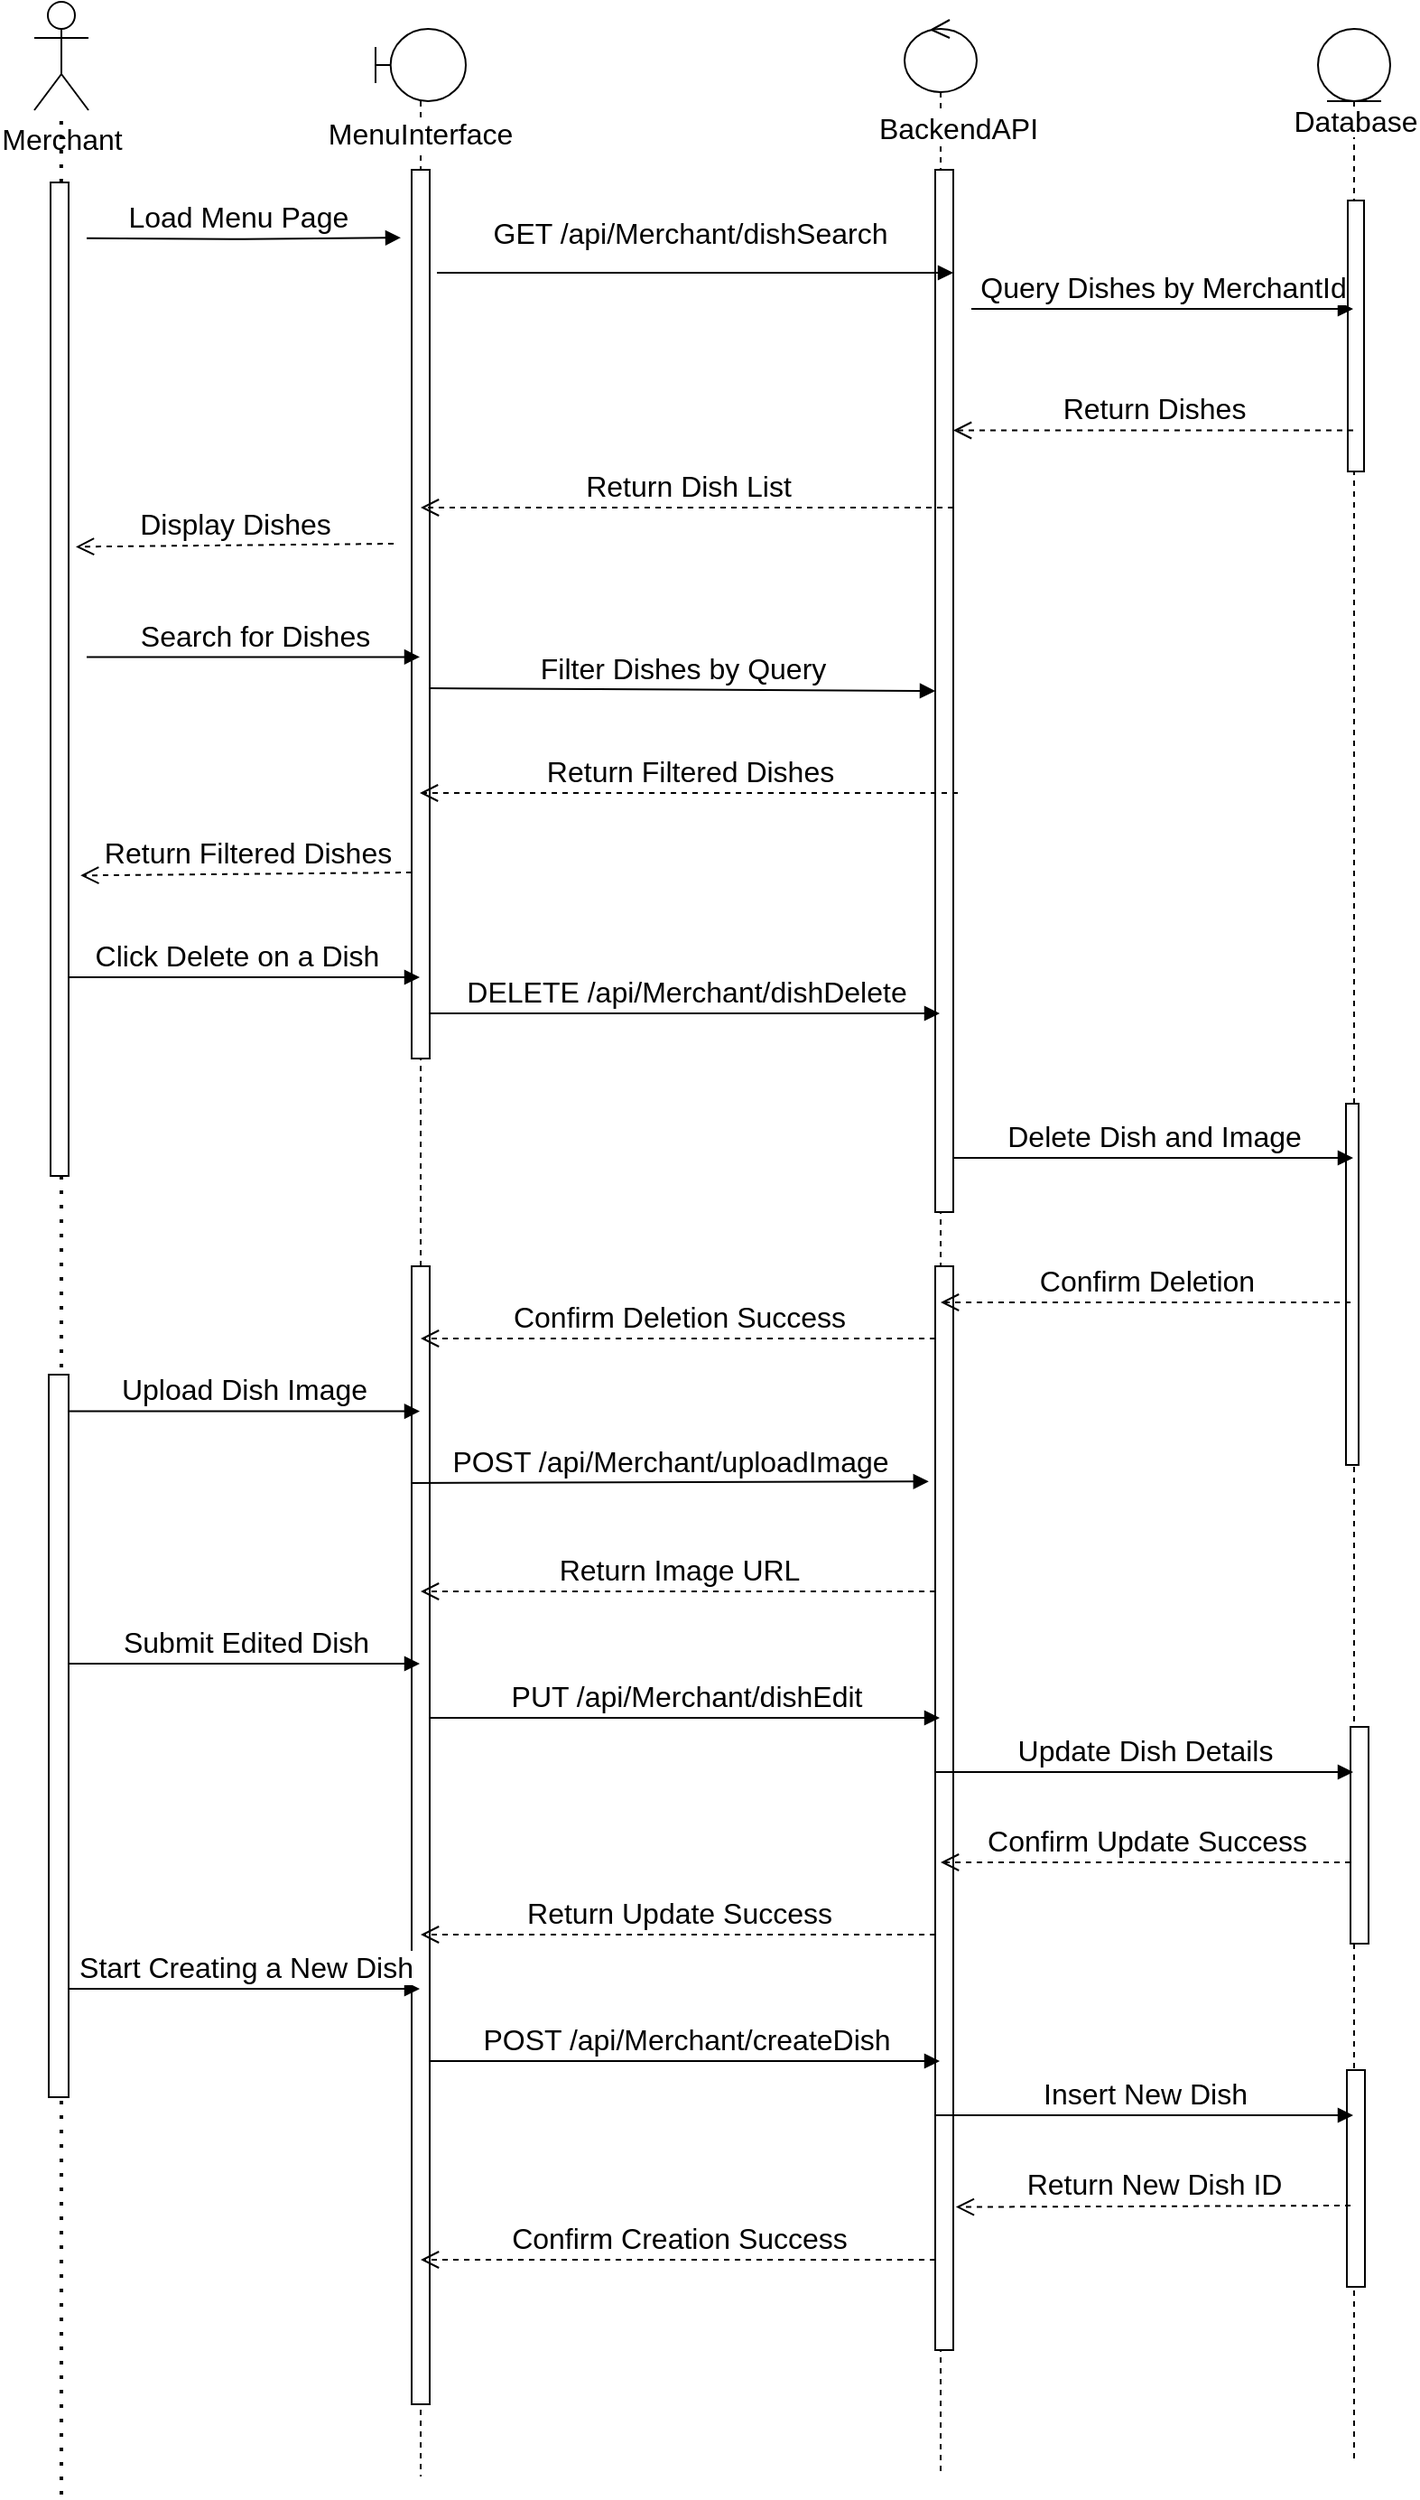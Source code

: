 <mxfile version="24.7.17">
  <diagram name="Page-1" id="13e1069c-82ec-6db2-03f1-153e76fe0fe0">
    <mxGraphModel dx="1276" dy="606" grid="1" gridSize="10" guides="1" tooltips="1" connect="1" arrows="1" fold="1" page="1" pageScale="1" pageWidth="1100" pageHeight="850" background="none" math="0" shadow="0">
      <root>
        <mxCell id="0" />
        <mxCell id="1" parent="0" />
        <mxCell id="6pZB10yQk9abNV-G5xyR-55" value="&lt;span style=&quot;font-family: &amp;quot;trebuchet ms&amp;quot;, verdana, arial, sans-serif; font-size: 16px; text-align: start; background-color: rgb(255, 255, 255);&quot;&gt;Merchant&lt;/span&gt;" style="shape=umlActor;verticalLabelPosition=bottom;verticalAlign=top;html=1;" vertex="1" parent="1">
          <mxGeometry x="181" y="130" width="30" height="60" as="geometry" />
        </mxCell>
        <mxCell id="6pZB10yQk9abNV-G5xyR-56" value="" style="endArrow=none;dashed=1;html=1;dashPattern=1 3;strokeWidth=2;rounded=0;" edge="1" parent="1" source="6pZB10yQk9abNV-G5xyR-111" target="6pZB10yQk9abNV-G5xyR-55">
          <mxGeometry width="50" height="50" relative="1" as="geometry">
            <mxPoint x="196" y="1510" as="sourcePoint" />
            <mxPoint x="601" y="620" as="targetPoint" />
          </mxGeometry>
        </mxCell>
        <mxCell id="6pZB10yQk9abNV-G5xyR-57" value="" style="shape=umlLifeline;perimeter=lifelinePerimeter;whiteSpace=wrap;html=1;container=1;dropTarget=0;collapsible=0;recursiveResize=0;outlineConnect=0;portConstraint=eastwest;newEdgeStyle={&quot;curved&quot;:0,&quot;rounded&quot;:0};participant=umlBoundary;" vertex="1" parent="1">
          <mxGeometry x="370" y="145" width="50" height="1355" as="geometry" />
        </mxCell>
        <mxCell id="6pZB10yQk9abNV-G5xyR-112" value="" style="html=1;points=[[0,0,0,0,5],[0,1,0,0,-5],[1,0,0,0,5],[1,1,0,0,-5]];perimeter=orthogonalPerimeter;outlineConnect=0;targetShapes=umlLifeline;portConstraint=eastwest;newEdgeStyle={&quot;curved&quot;:0,&quot;rounded&quot;:0};" vertex="1" parent="6pZB10yQk9abNV-G5xyR-57">
          <mxGeometry x="20" y="78" width="10" height="492" as="geometry" />
        </mxCell>
        <mxCell id="6pZB10yQk9abNV-G5xyR-58" value="" style="shape=umlLifeline;perimeter=lifelinePerimeter;whiteSpace=wrap;html=1;container=1;dropTarget=0;collapsible=0;recursiveResize=0;outlineConnect=0;portConstraint=eastwest;newEdgeStyle={&quot;curved&quot;:0,&quot;rounded&quot;:0};participant=umlControl;" vertex="1" parent="1">
          <mxGeometry x="663" y="140" width="40" height="1360" as="geometry" />
        </mxCell>
        <mxCell id="6pZB10yQk9abNV-G5xyR-59" value="" style="shape=umlLifeline;perimeter=lifelinePerimeter;whiteSpace=wrap;html=1;container=1;dropTarget=0;collapsible=0;recursiveResize=0;outlineConnect=0;portConstraint=eastwest;newEdgeStyle={&quot;curved&quot;:0,&quot;rounded&quot;:0};participant=umlEntity;" vertex="1" parent="1">
          <mxGeometry x="892" y="145" width="40" height="1345" as="geometry" />
        </mxCell>
        <mxCell id="6pZB10yQk9abNV-G5xyR-107" value="" style="html=1;points=[[0,0,0,0,5],[0,1,0,0,-5],[1,0,0,0,5],[1,1,0,0,-5]];perimeter=orthogonalPerimeter;outlineConnect=0;targetShapes=umlLifeline;portConstraint=eastwest;newEdgeStyle={&quot;curved&quot;:0,&quot;rounded&quot;:0};" vertex="1" parent="6pZB10yQk9abNV-G5xyR-59">
          <mxGeometry x="16" y="1130" width="10" height="120" as="geometry" />
        </mxCell>
        <mxCell id="6pZB10yQk9abNV-G5xyR-60" value="&lt;span style=&quot;font-family: &amp;quot;trebuchet ms&amp;quot;, verdana, arial, sans-serif; font-size: 16px; text-align: start; text-wrap: nowrap; background-color: rgb(255, 255, 255);&quot;&gt;MenuInterface&lt;/span&gt;" style="text;html=1;align=center;verticalAlign=middle;whiteSpace=wrap;rounded=0;" vertex="1" parent="1">
          <mxGeometry x="365" y="188" width="60" height="30" as="geometry" />
        </mxCell>
        <mxCell id="6pZB10yQk9abNV-G5xyR-62" value="&#xa;&lt;span style=&quot;color: rgb(0, 0, 0); font-family: &amp;quot;trebuchet ms&amp;quot;, verdana, arial, sans-serif; font-size: 16px; font-style: normal; font-variant-ligatures: normal; font-variant-caps: normal; font-weight: 400; letter-spacing: normal; orphans: 2; text-align: start; text-indent: 0px; text-transform: none; widows: 2; word-spacing: 0px; -webkit-text-stroke-width: 0px; white-space: nowrap; background-color: rgb(255, 255, 255); text-decoration-thickness: initial; text-decoration-style: initial; text-decoration-color: initial; display: inline !important; float: none;&quot;&gt;BackendAPI&lt;/span&gt;&#xa;&#xa;" style="text;html=1;align=center;verticalAlign=middle;whiteSpace=wrap;rounded=0;" vertex="1" parent="1">
          <mxGeometry x="663" y="192" width="60" height="30" as="geometry" />
        </mxCell>
        <mxCell id="6pZB10yQk9abNV-G5xyR-63" value="&lt;span style=&quot;font-family: &amp;quot;trebuchet ms&amp;quot;, verdana, arial, sans-serif; font-size: 16px; text-align: start; text-wrap: nowrap; background-color: rgb(255, 255, 255);&quot;&gt;Database&lt;/span&gt;" style="text;html=1;align=center;verticalAlign=middle;whiteSpace=wrap;rounded=0;" vertex="1" parent="1">
          <mxGeometry x="883" y="181" width="60" height="30" as="geometry" />
        </mxCell>
        <mxCell id="6pZB10yQk9abNV-G5xyR-69" value="" style="endArrow=block;endFill=1;html=1;edgeStyle=orthogonalEdgeStyle;align=left;verticalAlign=top;rounded=0;entryX=0;entryY=0.077;entryDx=0;entryDy=0;entryPerimeter=0;exitX=1.2;exitY=0.056;exitDx=0;exitDy=0;exitPerimeter=0;" edge="1" parent="1">
          <mxGeometry x="-1" relative="1" as="geometry">
            <mxPoint x="210" y="260.872" as="sourcePoint" />
            <mxPoint x="384" y="260.584" as="targetPoint" />
          </mxGeometry>
        </mxCell>
        <mxCell id="6pZB10yQk9abNV-G5xyR-70" value="&amp;nbsp; &amp;nbsp; &lt;span style=&quot;font-family: &amp;quot;trebuchet ms&amp;quot;, verdana, arial, sans-serif; font-size: 16px;&quot;&gt;Load Menu Page&lt;/span&gt;" style="edgeLabel;resizable=0;html=1;align=left;verticalAlign=bottom;" connectable="0" vertex="1" parent="6pZB10yQk9abNV-G5xyR-69">
          <mxGeometry x="-1" relative="1" as="geometry">
            <mxPoint x="9" as="offset" />
          </mxGeometry>
        </mxCell>
        <mxCell id="6pZB10yQk9abNV-G5xyR-72" value="" style="rounded=0;whiteSpace=wrap;html=1;" vertex="1" parent="1">
          <mxGeometry x="680" y="223" width="10" height="577" as="geometry" />
        </mxCell>
        <mxCell id="6pZB10yQk9abNV-G5xyR-73" value="&lt;span style=&quot;font-family: &amp;quot;trebuchet ms&amp;quot;, verdana, arial, sans-serif; font-size: 16px; text-align: start;&quot;&gt;GET /api/Merchant/dishSearch&lt;/span&gt;" style="html=1;verticalAlign=bottom;endArrow=block;curved=0;rounded=0;" edge="1" parent="1">
          <mxGeometry x="-0.018" y="10" width="80" relative="1" as="geometry">
            <mxPoint x="404" y="280.003" as="sourcePoint" />
            <mxPoint x="690" y="280" as="targetPoint" />
            <mxPoint as="offset" />
          </mxGeometry>
        </mxCell>
        <mxCell id="6pZB10yQk9abNV-G5xyR-75" value="" style="rounded=0;whiteSpace=wrap;html=1;" vertex="1" parent="1">
          <mxGeometry x="908.5" y="240" width="9" height="150" as="geometry" />
        </mxCell>
        <mxCell id="6pZB10yQk9abNV-G5xyR-76" value="&lt;span style=&quot;font-family: &amp;quot;trebuchet ms&amp;quot;, verdana, arial, sans-serif; font-size: 16px; text-align: start;&quot;&gt;Query Dishes by MerchantId&lt;/span&gt;" style="html=1;verticalAlign=bottom;endArrow=block;curved=0;rounded=0;" edge="1" parent="1" target="6pZB10yQk9abNV-G5xyR-59">
          <mxGeometry width="80" relative="1" as="geometry">
            <mxPoint x="700" y="300" as="sourcePoint" />
            <mxPoint x="780" y="300" as="targetPoint" />
          </mxGeometry>
        </mxCell>
        <mxCell id="6pZB10yQk9abNV-G5xyR-78" value="&lt;span style=&quot;font-family: &amp;quot;trebuchet ms&amp;quot;, verdana, arial, sans-serif; font-size: 16px; text-align: start;&quot;&gt;Return Dishes&lt;/span&gt;" style="html=1;verticalAlign=bottom;endArrow=open;dashed=1;endSize=8;curved=0;rounded=0;entryX=1;entryY=0.25;entryDx=0;entryDy=0;" edge="1" parent="1" source="6pZB10yQk9abNV-G5xyR-59" target="6pZB10yQk9abNV-G5xyR-72">
          <mxGeometry relative="1" as="geometry">
            <mxPoint x="650" y="370" as="sourcePoint" />
            <mxPoint x="720" y="370" as="targetPoint" />
          </mxGeometry>
        </mxCell>
        <mxCell id="6pZB10yQk9abNV-G5xyR-79" value="&lt;span style=&quot;font-family: &amp;quot;trebuchet ms&amp;quot;, verdana, arial, sans-serif; font-size: 16px; text-align: start;&quot;&gt;Return Dish List&lt;/span&gt;" style="html=1;verticalAlign=bottom;endArrow=open;dashed=1;endSize=8;curved=0;rounded=0;" edge="1" parent="1" target="6pZB10yQk9abNV-G5xyR-57">
          <mxGeometry relative="1" as="geometry">
            <mxPoint x="690" y="410" as="sourcePoint" />
            <mxPoint x="610" y="410" as="targetPoint" />
          </mxGeometry>
        </mxCell>
        <mxCell id="6pZB10yQk9abNV-G5xyR-80" value="&lt;span style=&quot;font-family: &amp;quot;trebuchet ms&amp;quot;, verdana, arial, sans-serif; font-size: 16px; text-align: start;&quot;&gt;Display Dishes&lt;/span&gt;" style="html=1;verticalAlign=bottom;endArrow=open;dashed=1;endSize=8;curved=0;rounded=0;entryX=0.9;entryY=0.347;entryDx=0;entryDy=0;entryPerimeter=0;" edge="1" parent="1">
          <mxGeometry relative="1" as="geometry">
            <mxPoint x="380" y="430" as="sourcePoint" />
            <mxPoint x="204" y="431.689" as="targetPoint" />
          </mxGeometry>
        </mxCell>
        <mxCell id="6pZB10yQk9abNV-G5xyR-81" value="&lt;span style=&quot;font-family: &amp;quot;trebuchet ms&amp;quot;, verdana, arial, sans-serif; font-size: 16px; text-align: start;&quot;&gt;Search for Dishes&lt;/span&gt;" style="html=1;verticalAlign=bottom;endArrow=block;curved=0;rounded=0;exitX=1.2;exitY=0.451;exitDx=0;exitDy=0;exitPerimeter=0;" edge="1" parent="1" target="6pZB10yQk9abNV-G5xyR-57">
          <mxGeometry width="80" relative="1" as="geometry">
            <mxPoint x="210" y="492.737" as="sourcePoint" />
            <mxPoint x="320" y="490" as="targetPoint" />
          </mxGeometry>
        </mxCell>
        <mxCell id="6pZB10yQk9abNV-G5xyR-82" value="&lt;span style=&quot;font-family: &amp;quot;trebuchet ms&amp;quot;, verdana, arial, sans-serif; font-size: 16px; text-align: start;&quot;&gt;Filter Dishes by Query&lt;/span&gt;" style="html=1;verticalAlign=bottom;endArrow=block;curved=0;rounded=0;entryX=0;entryY=0.5;entryDx=0;entryDy=0;" edge="1" parent="1" target="6pZB10yQk9abNV-G5xyR-72">
          <mxGeometry width="80" relative="1" as="geometry">
            <mxPoint x="400" y="510" as="sourcePoint" />
            <mxPoint x="480" y="510" as="targetPoint" />
          </mxGeometry>
        </mxCell>
        <mxCell id="6pZB10yQk9abNV-G5xyR-83" value="&lt;span style=&quot;font-family: &amp;quot;trebuchet ms&amp;quot;, verdana, arial, sans-serif; font-size: 16px; text-align: start;&quot;&gt;Return Filtered Dishes&lt;/span&gt;" style="html=1;verticalAlign=bottom;endArrow=open;dashed=1;endSize=8;curved=0;rounded=0;" edge="1" parent="1">
          <mxGeometry relative="1" as="geometry">
            <mxPoint x="692.5" y="568" as="sourcePoint" />
            <mxPoint x="394.5" y="568" as="targetPoint" />
          </mxGeometry>
        </mxCell>
        <mxCell id="6pZB10yQk9abNV-G5xyR-84" value="&lt;span style=&quot;font-family: &amp;quot;trebuchet ms&amp;quot;, verdana, arial, sans-serif; font-size: 16px; text-align: start;&quot;&gt;Return Filtered Dishes&lt;/span&gt;" style="html=1;verticalAlign=bottom;endArrow=open;dashed=1;endSize=8;curved=0;rounded=0;entryX=1.03;entryY=0.657;entryDx=0;entryDy=0;entryPerimeter=0;" edge="1" parent="1">
          <mxGeometry relative="1" as="geometry">
            <mxPoint x="390" y="612" as="sourcePoint" />
            <mxPoint x="206.6" y="613.659" as="targetPoint" />
          </mxGeometry>
        </mxCell>
        <mxCell id="6pZB10yQk9abNV-G5xyR-85" value="&lt;span style=&quot;font-family: &amp;quot;trebuchet ms&amp;quot;, verdana, arial, sans-serif; font-size: 16px; text-align: start;&quot;&gt;Click Delete on a Dish&lt;/span&gt;" style="html=1;verticalAlign=bottom;endArrow=block;curved=0;rounded=0;" edge="1" parent="1" target="6pZB10yQk9abNV-G5xyR-57">
          <mxGeometry width="80" relative="1" as="geometry">
            <mxPoint x="190" y="670" as="sourcePoint" />
            <mxPoint x="270" y="670" as="targetPoint" />
          </mxGeometry>
        </mxCell>
        <mxCell id="6pZB10yQk9abNV-G5xyR-86" value="&lt;span style=&quot;font-family: &amp;quot;trebuchet ms&amp;quot;, verdana, arial, sans-serif; font-size: 16px; text-align: start;&quot;&gt;DELETE /api/Merchant/dishDelete&lt;/span&gt;" style="html=1;verticalAlign=bottom;endArrow=block;curved=0;rounded=0;" edge="1" parent="1" target="6pZB10yQk9abNV-G5xyR-58">
          <mxGeometry width="80" relative="1" as="geometry">
            <mxPoint x="400" y="690" as="sourcePoint" />
            <mxPoint x="480" y="690" as="targetPoint" />
          </mxGeometry>
        </mxCell>
        <mxCell id="6pZB10yQk9abNV-G5xyR-88" value="" style="endArrow=none;dashed=1;html=1;dashPattern=1 3;strokeWidth=2;rounded=0;" edge="1" parent="1" target="6pZB10yQk9abNV-G5xyR-87">
          <mxGeometry width="50" height="50" relative="1" as="geometry">
            <mxPoint x="196" y="1210" as="sourcePoint" />
            <mxPoint x="196" y="190" as="targetPoint" />
          </mxGeometry>
        </mxCell>
        <mxCell id="6pZB10yQk9abNV-G5xyR-89" value="" style="html=1;whiteSpace=wrap;" vertex="1" parent="1">
          <mxGeometry x="907.5" y="740" width="7" height="200" as="geometry" />
        </mxCell>
        <mxCell id="6pZB10yQk9abNV-G5xyR-90" value="" style="html=1;whiteSpace=wrap;" vertex="1" parent="1">
          <mxGeometry x="390" y="830" width="10" height="630" as="geometry" />
        </mxCell>
        <mxCell id="6pZB10yQk9abNV-G5xyR-91" value="" style="html=1;whiteSpace=wrap;" vertex="1" parent="1">
          <mxGeometry x="680" y="830" width="10" height="600" as="geometry" />
        </mxCell>
        <mxCell id="6pZB10yQk9abNV-G5xyR-92" value="&lt;span style=&quot;font-family: &amp;quot;trebuchet ms&amp;quot;, verdana, arial, sans-serif; font-size: 16px; text-align: start;&quot;&gt;Delete Dish and Image&lt;/span&gt;" style="html=1;verticalAlign=bottom;endArrow=block;curved=0;rounded=0;" edge="1" parent="1" target="6pZB10yQk9abNV-G5xyR-59">
          <mxGeometry width="80" relative="1" as="geometry">
            <mxPoint x="690" y="770" as="sourcePoint" />
            <mxPoint x="770" y="770" as="targetPoint" />
          </mxGeometry>
        </mxCell>
        <mxCell id="6pZB10yQk9abNV-G5xyR-93" value="&lt;span style=&quot;font-family: &amp;quot;trebuchet ms&amp;quot;, verdana, arial, sans-serif; font-size: 16px; text-align: start;&quot;&gt;Confirm Deletion&lt;/span&gt;" style="html=1;verticalAlign=bottom;endArrow=open;dashed=1;endSize=8;curved=0;rounded=0;" edge="1" parent="1" target="6pZB10yQk9abNV-G5xyR-58">
          <mxGeometry relative="1" as="geometry">
            <mxPoint x="910" y="850" as="sourcePoint" />
            <mxPoint x="830" y="850" as="targetPoint" />
          </mxGeometry>
        </mxCell>
        <mxCell id="6pZB10yQk9abNV-G5xyR-94" value="&lt;span style=&quot;font-family: &amp;quot;trebuchet ms&amp;quot;, verdana, arial, sans-serif; font-size: 16px; text-align: start;&quot;&gt;Confirm Deletion Success&lt;/span&gt;" style="html=1;verticalAlign=bottom;endArrow=open;dashed=1;endSize=8;curved=0;rounded=0;" edge="1" parent="1" target="6pZB10yQk9abNV-G5xyR-57">
          <mxGeometry relative="1" as="geometry">
            <mxPoint x="680" y="870" as="sourcePoint" />
            <mxPoint x="600" y="870" as="targetPoint" />
          </mxGeometry>
        </mxCell>
        <mxCell id="6pZB10yQk9abNV-G5xyR-95" value="&lt;span style=&quot;font-family: &amp;quot;trebuchet ms&amp;quot;, verdana, arial, sans-serif; font-size: 16px; text-align: start;&quot;&gt;Upload Dish Image&lt;/span&gt;" style="html=1;verticalAlign=bottom;endArrow=block;curved=0;rounded=0;exitX=0.786;exitY=0.127;exitDx=0;exitDy=0;exitPerimeter=0;" edge="1" parent="1">
          <mxGeometry width="80" relative="1" as="geometry">
            <mxPoint x="200.004" y="910.31" as="sourcePoint" />
            <mxPoint x="394.5" y="910.31" as="targetPoint" />
          </mxGeometry>
        </mxCell>
        <mxCell id="6pZB10yQk9abNV-G5xyR-96" value="&lt;span style=&quot;font-family: &amp;quot;trebuchet ms&amp;quot;, verdana, arial, sans-serif; font-size: 16px; text-align: start;&quot;&gt;POST /api/Merchant/uploadImage&lt;/span&gt;" style="html=1;verticalAlign=bottom;endArrow=block;curved=0;rounded=0;entryX=0.743;entryY=0.331;entryDx=0;entryDy=0;entryPerimeter=0;" edge="1" parent="1">
          <mxGeometry width="80" relative="1" as="geometry">
            <mxPoint x="390" y="950" as="sourcePoint" />
            <mxPoint x="676.402" y="949.16" as="targetPoint" />
          </mxGeometry>
        </mxCell>
        <mxCell id="6pZB10yQk9abNV-G5xyR-97" value="&lt;span style=&quot;font-family: &amp;quot;trebuchet ms&amp;quot;, verdana, arial, sans-serif; font-size: 16px; text-align: start;&quot;&gt;Return Image URL&lt;/span&gt;" style="html=1;verticalAlign=bottom;endArrow=open;dashed=1;endSize=8;curved=0;rounded=0;" edge="1" parent="1" target="6pZB10yQk9abNV-G5xyR-57">
          <mxGeometry relative="1" as="geometry">
            <mxPoint x="680" y="1010" as="sourcePoint" />
            <mxPoint x="600" y="1010" as="targetPoint" />
          </mxGeometry>
        </mxCell>
        <mxCell id="6pZB10yQk9abNV-G5xyR-98" value="&lt;span style=&quot;font-family: &amp;quot;trebuchet ms&amp;quot;, verdana, arial, sans-serif; font-size: 16px; text-align: start;&quot;&gt;Submit Edited Dish&lt;/span&gt;" style="html=1;verticalAlign=bottom;endArrow=block;curved=0;rounded=0;" edge="1" parent="1" target="6pZB10yQk9abNV-G5xyR-57">
          <mxGeometry width="80" relative="1" as="geometry">
            <mxPoint x="200" y="1050" as="sourcePoint" />
            <mxPoint x="280" y="1050" as="targetPoint" />
          </mxGeometry>
        </mxCell>
        <mxCell id="6pZB10yQk9abNV-G5xyR-99" value="&lt;span style=&quot;font-family: &amp;quot;trebuchet ms&amp;quot;, verdana, arial, sans-serif; font-size: 16px; text-align: start;&quot;&gt;PUT /api/Merchant/dishEdit&lt;/span&gt;" style="html=1;verticalAlign=bottom;endArrow=block;curved=0;rounded=0;" edge="1" parent="1" target="6pZB10yQk9abNV-G5xyR-58">
          <mxGeometry width="80" relative="1" as="geometry">
            <mxPoint x="400" y="1080" as="sourcePoint" />
            <mxPoint x="480" y="1080" as="targetPoint" />
          </mxGeometry>
        </mxCell>
        <mxCell id="6pZB10yQk9abNV-G5xyR-100" value="&lt;span style=&quot;font-family: &amp;quot;trebuchet ms&amp;quot;, verdana, arial, sans-serif; font-size: 16px; text-align: start;&quot;&gt;Return Update Success&lt;/span&gt;" style="html=1;verticalAlign=bottom;endArrow=open;dashed=1;endSize=8;curved=0;rounded=0;" edge="1" parent="1" target="6pZB10yQk9abNV-G5xyR-57">
          <mxGeometry relative="1" as="geometry">
            <mxPoint x="680" y="1200" as="sourcePoint" />
            <mxPoint x="600" y="1200" as="targetPoint" />
          </mxGeometry>
        </mxCell>
        <mxCell id="6pZB10yQk9abNV-G5xyR-101" value="" style="html=1;whiteSpace=wrap;" vertex="1" parent="1">
          <mxGeometry x="910" y="1085" width="10" height="120" as="geometry" />
        </mxCell>
        <mxCell id="6pZB10yQk9abNV-G5xyR-102" value="&lt;span style=&quot;font-family: &amp;quot;trebuchet ms&amp;quot;, verdana, arial, sans-serif; font-size: 16px; text-align: start;&quot;&gt;Update Dish Details&lt;/span&gt;" style="html=1;verticalAlign=bottom;endArrow=block;curved=0;rounded=0;" edge="1" parent="1" target="6pZB10yQk9abNV-G5xyR-59">
          <mxGeometry width="80" relative="1" as="geometry">
            <mxPoint x="680" y="1110" as="sourcePoint" />
            <mxPoint x="760" y="1110" as="targetPoint" />
          </mxGeometry>
        </mxCell>
        <mxCell id="6pZB10yQk9abNV-G5xyR-103" value="&lt;span style=&quot;font-family: &amp;quot;trebuchet ms&amp;quot;, verdana, arial, sans-serif; font-size: 16px; text-align: start;&quot;&gt;Confirm Update Success&lt;/span&gt;" style="html=1;verticalAlign=bottom;endArrow=open;dashed=1;endSize=8;curved=0;rounded=0;" edge="1" parent="1" target="6pZB10yQk9abNV-G5xyR-58">
          <mxGeometry relative="1" as="geometry">
            <mxPoint x="910" y="1160" as="sourcePoint" />
            <mxPoint x="830" y="1160" as="targetPoint" />
          </mxGeometry>
        </mxCell>
        <mxCell id="6pZB10yQk9abNV-G5xyR-104" value="&lt;span style=&quot;font-family: &amp;quot;trebuchet ms&amp;quot;, verdana, arial, sans-serif; font-size: 16px; text-align: start;&quot;&gt;Start Creating a New Dish&lt;/span&gt;" style="html=1;verticalAlign=bottom;endArrow=block;curved=0;rounded=0;" edge="1" parent="1" target="6pZB10yQk9abNV-G5xyR-57">
          <mxGeometry width="80" relative="1" as="geometry">
            <mxPoint x="200" y="1230" as="sourcePoint" />
            <mxPoint x="280" y="1230" as="targetPoint" />
          </mxGeometry>
        </mxCell>
        <mxCell id="6pZB10yQk9abNV-G5xyR-105" value="&lt;span style=&quot;font-family: &amp;quot;trebuchet ms&amp;quot;, verdana, arial, sans-serif; font-size: 16px; text-align: start;&quot;&gt;POST /api/Merchant/createDish&lt;/span&gt;" style="html=1;verticalAlign=bottom;endArrow=block;curved=0;rounded=0;" edge="1" parent="1" target="6pZB10yQk9abNV-G5xyR-58">
          <mxGeometry width="80" relative="1" as="geometry">
            <mxPoint x="400" y="1270" as="sourcePoint" />
            <mxPoint x="480" y="1270" as="targetPoint" />
          </mxGeometry>
        </mxCell>
        <mxCell id="6pZB10yQk9abNV-G5xyR-106" value="&lt;span style=&quot;font-family: &amp;quot;trebuchet ms&amp;quot;, verdana, arial, sans-serif; font-size: 16px; text-align: start;&quot;&gt;Insert New Dish&lt;/span&gt;" style="html=1;verticalAlign=bottom;endArrow=block;curved=0;rounded=0;" edge="1" parent="1" target="6pZB10yQk9abNV-G5xyR-59">
          <mxGeometry width="80" relative="1" as="geometry">
            <mxPoint x="680" y="1300" as="sourcePoint" />
            <mxPoint x="760" y="1300" as="targetPoint" />
          </mxGeometry>
        </mxCell>
        <mxCell id="6pZB10yQk9abNV-G5xyR-108" value="&lt;span style=&quot;font-family: &amp;quot;trebuchet ms&amp;quot;, verdana, arial, sans-serif; font-size: 16px; text-align: start;&quot;&gt;Return New Dish ID&lt;/span&gt;" style="html=1;verticalAlign=bottom;endArrow=open;dashed=1;endSize=8;curved=0;rounded=0;entryX=1.143;entryY=0.868;entryDx=0;entryDy=0;entryPerimeter=0;" edge="1" parent="1" target="6pZB10yQk9abNV-G5xyR-91">
          <mxGeometry relative="1" as="geometry">
            <mxPoint x="910" y="1350" as="sourcePoint" />
            <mxPoint x="830" y="1350" as="targetPoint" />
          </mxGeometry>
        </mxCell>
        <mxCell id="6pZB10yQk9abNV-G5xyR-109" value="&lt;span style=&quot;font-family: &amp;quot;trebuchet ms&amp;quot;, verdana, arial, sans-serif; font-size: 16px; text-align: start;&quot;&gt;Confirm Creation Success&lt;/span&gt;" style="html=1;verticalAlign=bottom;endArrow=open;dashed=1;endSize=8;curved=0;rounded=0;" edge="1" parent="1" target="6pZB10yQk9abNV-G5xyR-57">
          <mxGeometry relative="1" as="geometry">
            <mxPoint x="680" y="1380" as="sourcePoint" />
            <mxPoint x="600" y="1380" as="targetPoint" />
          </mxGeometry>
        </mxCell>
        <mxCell id="6pZB10yQk9abNV-G5xyR-111" value="" style="html=1;points=[[0,0,0,0,5],[0,1,0,0,-5],[1,0,0,0,5],[1,1,0,0,-5]];perimeter=orthogonalPerimeter;outlineConnect=0;targetShapes=umlLifeline;portConstraint=eastwest;newEdgeStyle={&quot;curved&quot;:0,&quot;rounded&quot;:0};" vertex="1" parent="1">
          <mxGeometry x="190" y="230" width="10" height="550" as="geometry" />
        </mxCell>
        <mxCell id="6pZB10yQk9abNV-G5xyR-110" value="" style="endArrow=none;dashed=1;html=1;dashPattern=1 3;strokeWidth=2;rounded=0;" edge="1" parent="1" target="6pZB10yQk9abNV-G5xyR-111">
          <mxGeometry width="50" height="50" relative="1" as="geometry">
            <mxPoint x="196" y="1510" as="sourcePoint" />
            <mxPoint x="196" y="190" as="targetPoint" />
          </mxGeometry>
        </mxCell>
        <mxCell id="6pZB10yQk9abNV-G5xyR-87" value="" style="html=1;whiteSpace=wrap;" vertex="1" parent="1">
          <mxGeometry x="189" y="890" width="11" height="400" as="geometry" />
        </mxCell>
      </root>
    </mxGraphModel>
  </diagram>
</mxfile>

